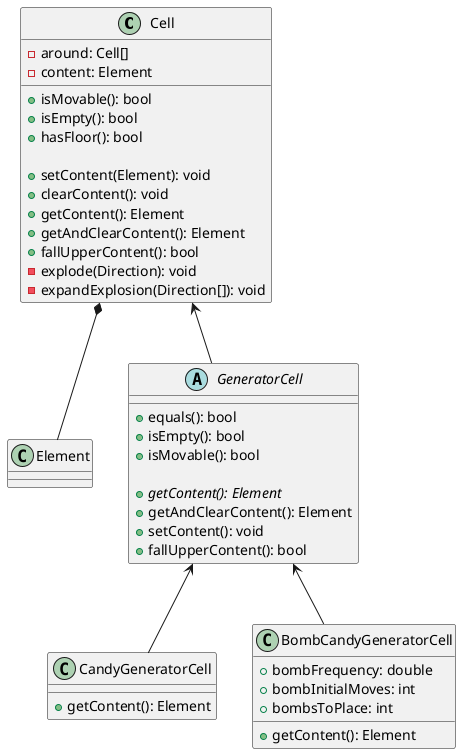 @startuml

' --------------- CELL --------------- '

' Cell '

class Cell{
 - around: Cell[]
 - content: Element
 + isMovable(): bool
 + isEmpty(): bool
 + hasFloor(): bool

 + setContent(Element): void
 + clearContent(): void
 + getContent(): Element
 + getAndClearContent(): Element
 + fallUpperContent(): bool
 - explode(Direction): void
 - expandExplosion(Direction[]): void
}

Cell *-- Element


' GeneratorCell '

abstract class GeneratorCell {
  + equals(): bool
  + isEmpty(): bool
  + isMovable(): bool

  + {abstract} getContent(): Element
  + getAndClearContent(): Element
  + setContent(): void
  + fallUpperContent(): bool
}

Cell <-- GeneratorCell


' CandyGeneratorCell '

class CandyGeneratorCell {
  + getContent(): Element
}

GeneratorCell <-- CandyGeneratorCell


' BombCandyGeneratorCell '

class BombCandyGeneratorCell {
 + bombFrequency: double
 + bombInitialMoves: int
 + bombsToPlace: int
 + getContent(): Element
}

GeneratorCell <-- BombCandyGeneratorCell


@enduml

